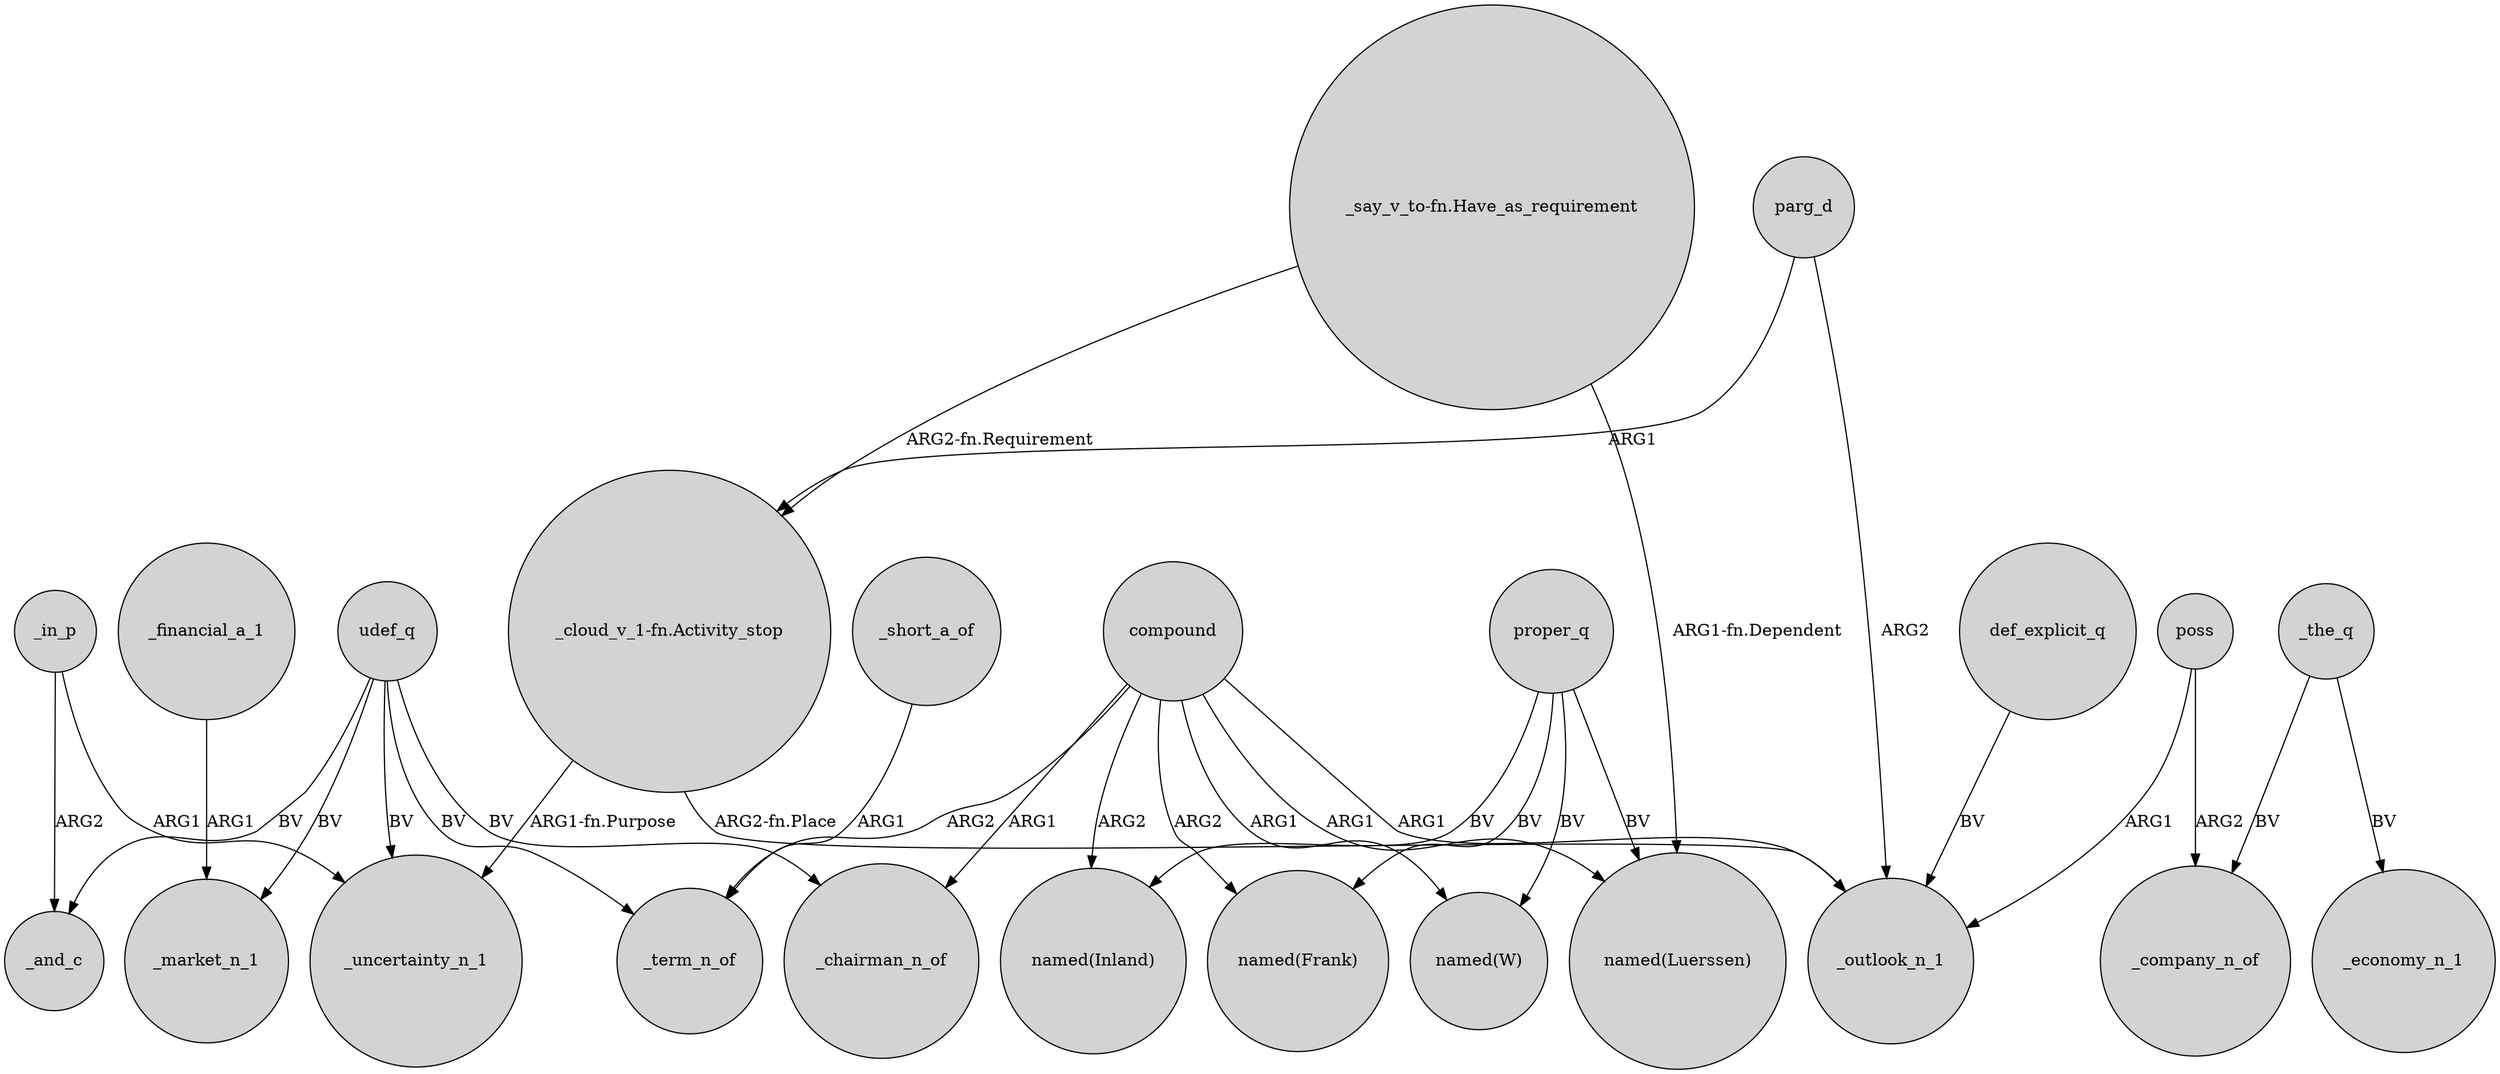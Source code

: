 digraph {
	node [shape=circle style=filled]
	udef_q -> _term_n_of [label=BV]
	udef_q -> _market_n_1 [label=BV]
	_in_p -> _and_c [label=ARG2]
	parg_d -> _outlook_n_1 [label=ARG2]
	"_say_v_to-fn.Have_as_requirement" -> "named(Luerssen)" [label="ARG1-fn.Dependent"]
	compound -> _term_n_of [label=ARG2]
	udef_q -> _chairman_n_of [label=BV]
	udef_q -> _uncertainty_n_1 [label=BV]
	_financial_a_1 -> _market_n_1 [label=ARG1]
	"_cloud_v_1-fn.Activity_stop" -> _outlook_n_1 [label="ARG2-fn.Place"]
	compound -> "named(Frank)" [label=ARG2]
	udef_q -> _and_c [label=BV]
	compound -> "named(Inland)" [label=ARG2]
	def_explicit_q -> _outlook_n_1 [label=BV]
	poss -> _outlook_n_1 [label=ARG1]
	poss -> _company_n_of [label=ARG2]
	"_cloud_v_1-fn.Activity_stop" -> _uncertainty_n_1 [label="ARG1-fn.Purpose"]
	proper_q -> "named(Luerssen)" [label=BV]
	proper_q -> "named(W)" [label=BV]
	compound -> "named(Luerssen)" [label=ARG1]
	proper_q -> "named(Frank)" [label=BV]
	compound -> _chairman_n_of [label=ARG1]
	"_say_v_to-fn.Have_as_requirement" -> "_cloud_v_1-fn.Activity_stop" [label="ARG2-fn.Requirement"]
	_short_a_of -> _term_n_of [label=ARG1]
	proper_q -> "named(Inland)" [label=BV]
	_in_p -> _uncertainty_n_1 [label=ARG1]
	compound -> "named(W)" [label=ARG1]
	parg_d -> "_cloud_v_1-fn.Activity_stop" [label=ARG1]
	_the_q -> _company_n_of [label=BV]
	compound -> _outlook_n_1 [label=ARG1]
	_the_q -> _economy_n_1 [label=BV]
}

